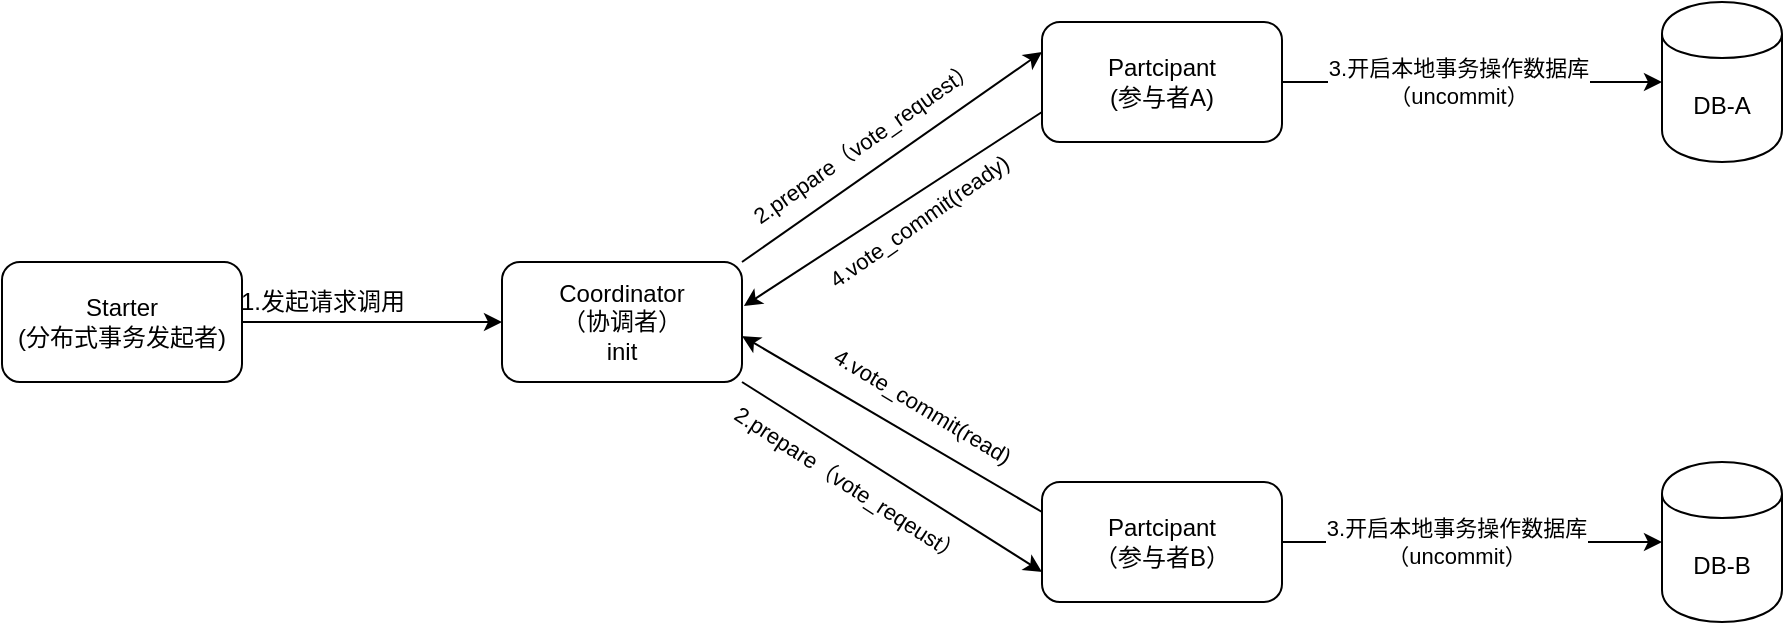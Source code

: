 <mxfile version="14.2.9" type="github">
  <diagram id="51Pxaz-fKuKTGId_RRSJ" name="第 1 页">
    <mxGraphModel dx="698" dy="506" grid="1" gridSize="10" guides="1" tooltips="1" connect="1" arrows="1" fold="1" page="1" pageScale="1" pageWidth="827" pageHeight="1169" math="0" shadow="0">
      <root>
        <mxCell id="0" />
        <mxCell id="1" parent="0" />
        <mxCell id="ZqDz67XztfIhXn3ckhb3-3" value="" style="edgeStyle=orthogonalEdgeStyle;rounded=0;orthogonalLoop=1;jettySize=auto;html=1;" edge="1" parent="1" source="ZqDz67XztfIhXn3ckhb3-1" target="ZqDz67XztfIhXn3ckhb3-2">
          <mxGeometry relative="1" as="geometry" />
        </mxCell>
        <mxCell id="ZqDz67XztfIhXn3ckhb3-1" value="Starter&lt;br&gt;(分布式事务发起者)" style="rounded=1;whiteSpace=wrap;html=1;" vertex="1" parent="1">
          <mxGeometry x="100" y="160" width="120" height="60" as="geometry" />
        </mxCell>
        <mxCell id="ZqDz67XztfIhXn3ckhb3-11" style="rounded=0;orthogonalLoop=1;jettySize=auto;html=1;exitX=1;exitY=0;exitDx=0;exitDy=0;entryX=0;entryY=0.25;entryDx=0;entryDy=0;horizontal=1;verticalAlign=top;" edge="1" parent="1" source="ZqDz67XztfIhXn3ckhb3-2" target="ZqDz67XztfIhXn3ckhb3-8">
          <mxGeometry relative="1" as="geometry" />
        </mxCell>
        <mxCell id="ZqDz67XztfIhXn3ckhb3-16" value="2.prepare（vote_request）" style="edgeLabel;html=1;align=center;verticalAlign=middle;resizable=0;points=[];rotation=325;" vertex="1" connectable="0" parent="ZqDz67XztfIhXn3ckhb3-11">
          <mxGeometry x="-0.163" y="1" relative="1" as="geometry">
            <mxPoint x="-1" y="-15.02" as="offset" />
          </mxGeometry>
        </mxCell>
        <mxCell id="ZqDz67XztfIhXn3ckhb3-12" style="rounded=0;orthogonalLoop=1;jettySize=auto;html=1;exitX=1;exitY=1;exitDx=0;exitDy=0;entryX=0;entryY=0.75;entryDx=0;entryDy=0;" edge="1" parent="1" source="ZqDz67XztfIhXn3ckhb3-2" target="ZqDz67XztfIhXn3ckhb3-9">
          <mxGeometry relative="1" as="geometry" />
        </mxCell>
        <mxCell id="ZqDz67XztfIhXn3ckhb3-17" value="2.prepare（vote_reqeust）" style="edgeLabel;html=1;align=center;verticalAlign=top;resizable=0;points=[];rotation=33;" vertex="1" connectable="0" parent="ZqDz67XztfIhXn3ckhb3-12">
          <mxGeometry x="-0.337" y="1" relative="1" as="geometry">
            <mxPoint x="9.62" y="9.28" as="offset" />
          </mxGeometry>
        </mxCell>
        <mxCell id="ZqDz67XztfIhXn3ckhb3-2" value="Coordinator&lt;br&gt;（协调者）&lt;br&gt;init" style="whiteSpace=wrap;html=1;rounded=1;" vertex="1" parent="1">
          <mxGeometry x="350" y="160" width="120" height="60" as="geometry" />
        </mxCell>
        <mxCell id="ZqDz67XztfIhXn3ckhb3-4" value="1.发起请求调用" style="text;html=1;align=center;verticalAlign=middle;resizable=0;points=[];autosize=1;" vertex="1" parent="1">
          <mxGeometry x="210" y="170" width="100" height="20" as="geometry" />
        </mxCell>
        <mxCell id="ZqDz67XztfIhXn3ckhb3-13" style="rounded=0;orthogonalLoop=1;jettySize=auto;html=1;exitX=0;exitY=0.75;exitDx=0;exitDy=0;entryX=1.008;entryY=0.367;entryDx=0;entryDy=0;entryPerimeter=0;" edge="1" parent="1" source="ZqDz67XztfIhXn3ckhb3-8" target="ZqDz67XztfIhXn3ckhb3-2">
          <mxGeometry relative="1" as="geometry" />
        </mxCell>
        <mxCell id="ZqDz67XztfIhXn3ckhb3-18" value="4.vote_commit(ready)" style="edgeLabel;html=1;align=center;verticalAlign=top;resizable=0;points=[];rotation=325;" vertex="1" connectable="0" parent="ZqDz67XztfIhXn3ckhb3-13">
          <mxGeometry x="-0.251" relative="1" as="geometry">
            <mxPoint x="-13.85" y="8.45" as="offset" />
          </mxGeometry>
        </mxCell>
        <mxCell id="ZqDz67XztfIhXn3ckhb3-22" value="" style="edgeStyle=none;rounded=0;orthogonalLoop=1;jettySize=auto;html=1;" edge="1" parent="1" source="ZqDz67XztfIhXn3ckhb3-8" target="ZqDz67XztfIhXn3ckhb3-21">
          <mxGeometry relative="1" as="geometry" />
        </mxCell>
        <mxCell id="ZqDz67XztfIhXn3ckhb3-25" value="3.开启本地事务操作数据库&lt;br&gt;（uncommit）" style="edgeLabel;html=1;align=center;verticalAlign=middle;resizable=0;points=[];" vertex="1" connectable="0" parent="ZqDz67XztfIhXn3ckhb3-22">
          <mxGeometry x="-0.25" y="-1" relative="1" as="geometry">
            <mxPoint x="16" y="-1" as="offset" />
          </mxGeometry>
        </mxCell>
        <mxCell id="ZqDz67XztfIhXn3ckhb3-8" value="Partcipant&lt;br&gt;(参与者A)" style="whiteSpace=wrap;html=1;rounded=1;" vertex="1" parent="1">
          <mxGeometry x="620" y="40" width="120" height="60" as="geometry" />
        </mxCell>
        <mxCell id="ZqDz67XztfIhXn3ckhb3-14" style="rounded=0;orthogonalLoop=1;jettySize=auto;html=1;exitX=0;exitY=0.25;exitDx=0;exitDy=0;entryX=1;entryY=0.617;entryDx=0;entryDy=0;entryPerimeter=0;" edge="1" parent="1" source="ZqDz67XztfIhXn3ckhb3-9" target="ZqDz67XztfIhXn3ckhb3-2">
          <mxGeometry relative="1" as="geometry" />
        </mxCell>
        <mxCell id="ZqDz67XztfIhXn3ckhb3-20" value="4.vote_commit(read)" style="edgeLabel;html=1;align=center;verticalAlign=middle;resizable=0;points=[];rotation=31;" vertex="1" connectable="0" parent="ZqDz67XztfIhXn3ckhb3-14">
          <mxGeometry x="0.172" y="-2" relative="1" as="geometry">
            <mxPoint x="26.97" as="offset" />
          </mxGeometry>
        </mxCell>
        <mxCell id="ZqDz67XztfIhXn3ckhb3-24" value="" style="edgeStyle=none;rounded=0;orthogonalLoop=1;jettySize=auto;html=1;" edge="1" parent="1" source="ZqDz67XztfIhXn3ckhb3-9" target="ZqDz67XztfIhXn3ckhb3-23">
          <mxGeometry relative="1" as="geometry" />
        </mxCell>
        <mxCell id="ZqDz67XztfIhXn3ckhb3-26" value="3.开启本地事务操作数据库&lt;br&gt;（uncommit）" style="edgeLabel;html=1;align=center;verticalAlign=middle;resizable=0;points=[];" vertex="1" connectable="0" parent="ZqDz67XztfIhXn3ckhb3-24">
          <mxGeometry x="-0.242" y="-1" relative="1" as="geometry">
            <mxPoint x="15" y="-1" as="offset" />
          </mxGeometry>
        </mxCell>
        <mxCell id="ZqDz67XztfIhXn3ckhb3-9" value="Partcipant&lt;br&gt;（参与者B）" style="whiteSpace=wrap;html=1;rounded=1;" vertex="1" parent="1">
          <mxGeometry x="620" y="270" width="120" height="60" as="geometry" />
        </mxCell>
        <mxCell id="ZqDz67XztfIhXn3ckhb3-21" value="DB-A" style="shape=cylinder;whiteSpace=wrap;html=1;boundedLbl=1;backgroundOutline=1;rounded=1;" vertex="1" parent="1">
          <mxGeometry x="930" y="30" width="60" height="80" as="geometry" />
        </mxCell>
        <mxCell id="ZqDz67XztfIhXn3ckhb3-23" value="DB-B" style="shape=cylinder;whiteSpace=wrap;html=1;boundedLbl=1;backgroundOutline=1;rounded=1;" vertex="1" parent="1">
          <mxGeometry x="930" y="260" width="60" height="80" as="geometry" />
        </mxCell>
      </root>
    </mxGraphModel>
  </diagram>
</mxfile>
